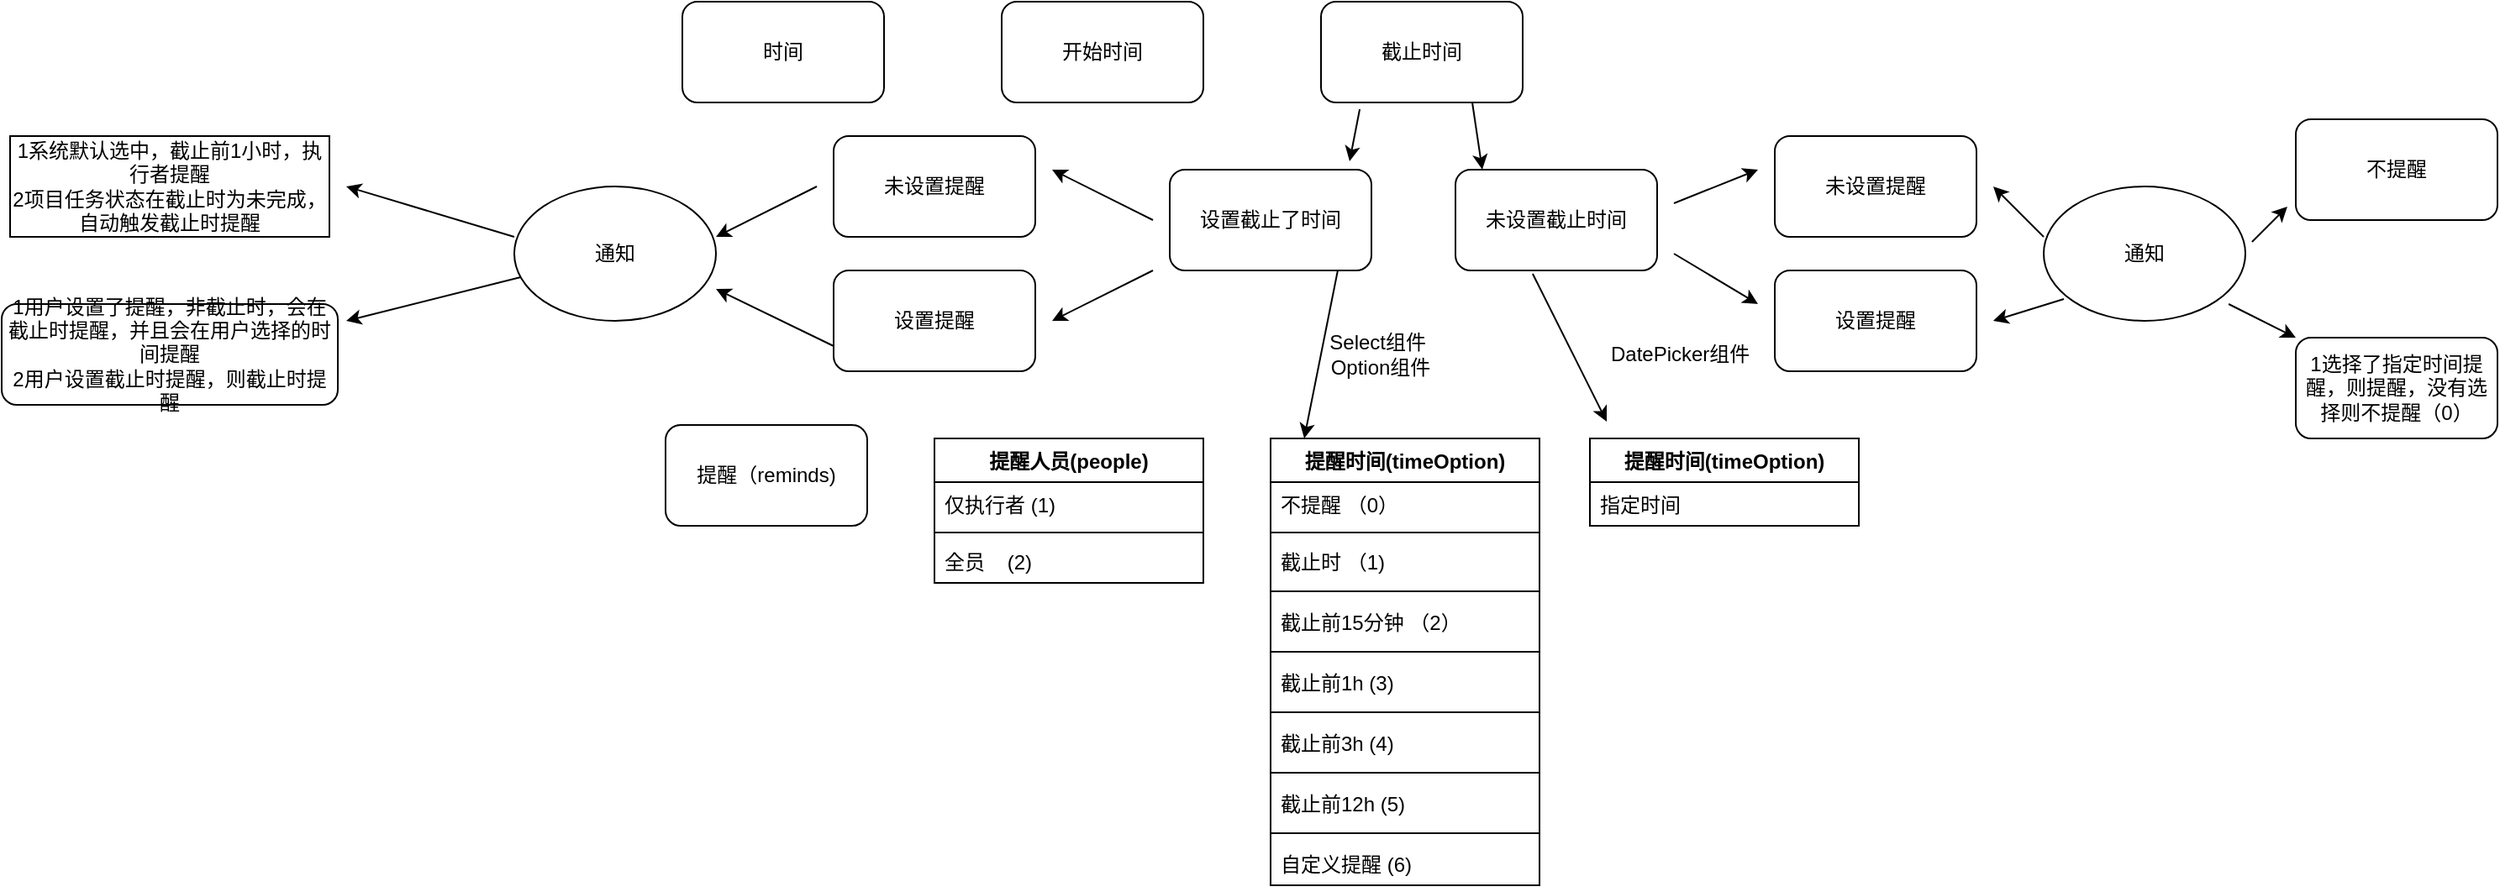 <mxfile version="13.9.2" type="github" pages="2">
  <diagram id="mjQjzFZ3aKfU1gKucydB" name="Page-1">
    <mxGraphModel dx="738" dy="471" grid="1" gridSize="10" guides="1" tooltips="1" connect="1" arrows="1" fold="1" page="1" pageScale="1" pageWidth="2339" pageHeight="3300" math="0" shadow="0">
      <root>
        <mxCell id="0" />
        <mxCell id="1" parent="0" />
        <mxCell id="Q-gZ82rmr-A4SOGIBJ2S-11" value="时间" style="rounded=1;whiteSpace=wrap;html=1;" vertex="1" parent="1">
          <mxGeometry x="760" y="200" width="120" height="60" as="geometry" />
        </mxCell>
        <mxCell id="Q-gZ82rmr-A4SOGIBJ2S-12" value="开始时间" style="rounded=1;whiteSpace=wrap;html=1;" vertex="1" parent="1">
          <mxGeometry x="950" y="200" width="120" height="60" as="geometry" />
        </mxCell>
        <mxCell id="Q-gZ82rmr-A4SOGIBJ2S-13" value="截止时间" style="rounded=1;whiteSpace=wrap;html=1;" vertex="1" parent="1">
          <mxGeometry x="1140" y="200" width="120" height="60" as="geometry" />
        </mxCell>
        <mxCell id="Q-gZ82rmr-A4SOGIBJ2S-14" value="提醒（reminds)" style="rounded=1;whiteSpace=wrap;html=1;" vertex="1" parent="1">
          <mxGeometry x="750" y="452" width="120" height="60" as="geometry" />
        </mxCell>
        <mxCell id="Q-gZ82rmr-A4SOGIBJ2S-66" value="提醒人员(people)" style="swimlane;fontStyle=1;align=center;verticalAlign=top;childLayout=stackLayout;horizontal=1;startSize=26;horizontalStack=0;resizeParent=1;resizeParentMax=0;resizeLast=0;collapsible=1;marginBottom=0;" vertex="1" parent="1">
          <mxGeometry x="910" y="460" width="160" height="86" as="geometry" />
        </mxCell>
        <mxCell id="Q-gZ82rmr-A4SOGIBJ2S-67" value="仅执行者 (1)" style="text;strokeColor=none;fillColor=none;align=left;verticalAlign=top;spacingLeft=4;spacingRight=4;overflow=hidden;rotatable=0;points=[[0,0.5],[1,0.5]];portConstraint=eastwest;" vertex="1" parent="Q-gZ82rmr-A4SOGIBJ2S-66">
          <mxGeometry y="26" width="160" height="26" as="geometry" />
        </mxCell>
        <mxCell id="Q-gZ82rmr-A4SOGIBJ2S-68" value="" style="line;strokeWidth=1;fillColor=none;align=left;verticalAlign=middle;spacingTop=-1;spacingLeft=3;spacingRight=3;rotatable=0;labelPosition=right;points=[];portConstraint=eastwest;" vertex="1" parent="Q-gZ82rmr-A4SOGIBJ2S-66">
          <mxGeometry y="52" width="160" height="8" as="geometry" />
        </mxCell>
        <mxCell id="Q-gZ82rmr-A4SOGIBJ2S-69" value="全员    (2)" style="text;strokeColor=none;fillColor=none;align=left;verticalAlign=top;spacingLeft=4;spacingRight=4;overflow=hidden;rotatable=0;points=[[0,0.5],[1,0.5]];portConstraint=eastwest;" vertex="1" parent="Q-gZ82rmr-A4SOGIBJ2S-66">
          <mxGeometry y="60" width="160" height="26" as="geometry" />
        </mxCell>
        <mxCell id="Q-gZ82rmr-A4SOGIBJ2S-168" value="提醒时间(timeOption)" style="swimlane;fontStyle=1;align=center;verticalAlign=top;childLayout=stackLayout;horizontal=1;startSize=26;horizontalStack=0;resizeParent=1;resizeParentMax=0;resizeLast=0;collapsible=1;marginBottom=0;" vertex="1" parent="1">
          <mxGeometry x="1110" y="460" width="160" height="266" as="geometry" />
        </mxCell>
        <mxCell id="Q-gZ82rmr-A4SOGIBJ2S-169" value="不提醒 （0）" style="text;strokeColor=none;fillColor=none;align=left;verticalAlign=top;spacingLeft=4;spacingRight=4;overflow=hidden;rotatable=0;points=[[0,0.5],[1,0.5]];portConstraint=eastwest;" vertex="1" parent="Q-gZ82rmr-A4SOGIBJ2S-168">
          <mxGeometry y="26" width="160" height="26" as="geometry" />
        </mxCell>
        <mxCell id="Q-gZ82rmr-A4SOGIBJ2S-170" value="" style="line;strokeWidth=1;fillColor=none;align=left;verticalAlign=middle;spacingTop=-1;spacingLeft=3;spacingRight=3;rotatable=0;labelPosition=right;points=[];portConstraint=eastwest;" vertex="1" parent="Q-gZ82rmr-A4SOGIBJ2S-168">
          <mxGeometry y="52" width="160" height="8" as="geometry" />
        </mxCell>
        <mxCell id="Q-gZ82rmr-A4SOGIBJ2S-171" value="截止时 （1)" style="text;strokeColor=none;fillColor=none;align=left;verticalAlign=top;spacingLeft=4;spacingRight=4;overflow=hidden;rotatable=0;points=[[0,0.5],[1,0.5]];portConstraint=eastwest;" vertex="1" parent="Q-gZ82rmr-A4SOGIBJ2S-168">
          <mxGeometry y="60" width="160" height="26" as="geometry" />
        </mxCell>
        <mxCell id="Q-gZ82rmr-A4SOGIBJ2S-175" value="" style="line;strokeWidth=1;html=1;" vertex="1" parent="Q-gZ82rmr-A4SOGIBJ2S-168">
          <mxGeometry y="86" width="160" height="10" as="geometry" />
        </mxCell>
        <mxCell id="Q-gZ82rmr-A4SOGIBJ2S-173" value="截止前15分钟 （2）" style="text;strokeColor=none;fillColor=none;align=left;verticalAlign=top;spacingLeft=4;spacingRight=4;overflow=hidden;rotatable=0;points=[[0,0.5],[1,0.5]];portConstraint=eastwest;" vertex="1" parent="Q-gZ82rmr-A4SOGIBJ2S-168">
          <mxGeometry y="96" width="160" height="26" as="geometry" />
        </mxCell>
        <mxCell id="Q-gZ82rmr-A4SOGIBJ2S-176" value="" style="line;strokeWidth=1;html=1;" vertex="1" parent="Q-gZ82rmr-A4SOGIBJ2S-168">
          <mxGeometry y="122" width="160" height="10" as="geometry" />
        </mxCell>
        <mxCell id="Q-gZ82rmr-A4SOGIBJ2S-174" value="截止前1h (3)" style="text;strokeColor=none;fillColor=none;align=left;verticalAlign=top;spacingLeft=4;spacingRight=4;overflow=hidden;rotatable=0;points=[[0,0.5],[1,0.5]];portConstraint=eastwest;" vertex="1" parent="Q-gZ82rmr-A4SOGIBJ2S-168">
          <mxGeometry y="132" width="160" height="26" as="geometry" />
        </mxCell>
        <mxCell id="Q-gZ82rmr-A4SOGIBJ2S-183" value="" style="line;strokeWidth=1;html=1;" vertex="1" parent="Q-gZ82rmr-A4SOGIBJ2S-168">
          <mxGeometry y="158" width="160" height="10" as="geometry" />
        </mxCell>
        <mxCell id="Q-gZ82rmr-A4SOGIBJ2S-178" value="截止前3h (4)" style="text;strokeColor=none;fillColor=none;align=left;verticalAlign=top;spacingLeft=4;spacingRight=4;overflow=hidden;rotatable=0;points=[[0,0.5],[1,0.5]];portConstraint=eastwest;" vertex="1" parent="Q-gZ82rmr-A4SOGIBJ2S-168">
          <mxGeometry y="168" width="160" height="26" as="geometry" />
        </mxCell>
        <mxCell id="Q-gZ82rmr-A4SOGIBJ2S-184" value="" style="line;strokeWidth=1;html=1;" vertex="1" parent="Q-gZ82rmr-A4SOGIBJ2S-168">
          <mxGeometry y="194" width="160" height="10" as="geometry" />
        </mxCell>
        <mxCell id="Q-gZ82rmr-A4SOGIBJ2S-179" value="截止前12h (5)" style="text;strokeColor=none;fillColor=none;align=left;verticalAlign=top;spacingLeft=4;spacingRight=4;overflow=hidden;rotatable=0;points=[[0,0.5],[1,0.5]];portConstraint=eastwest;" vertex="1" parent="Q-gZ82rmr-A4SOGIBJ2S-168">
          <mxGeometry y="204" width="160" height="26" as="geometry" />
        </mxCell>
        <mxCell id="Q-gZ82rmr-A4SOGIBJ2S-185" value="" style="line;strokeWidth=1;html=1;" vertex="1" parent="Q-gZ82rmr-A4SOGIBJ2S-168">
          <mxGeometry y="230" width="160" height="10" as="geometry" />
        </mxCell>
        <mxCell id="Q-gZ82rmr-A4SOGIBJ2S-180" value="自定义提醒 (6)" style="text;strokeColor=none;fillColor=none;align=left;verticalAlign=top;spacingLeft=4;spacingRight=4;overflow=hidden;rotatable=0;points=[[0,0.5],[1,0.5]];portConstraint=eastwest;" vertex="1" parent="Q-gZ82rmr-A4SOGIBJ2S-168">
          <mxGeometry y="240" width="160" height="26" as="geometry" />
        </mxCell>
        <mxCell id="Q-gZ82rmr-A4SOGIBJ2S-189" value="未设置截止时间" style="rounded=1;whiteSpace=wrap;html=1;" vertex="1" parent="1">
          <mxGeometry x="1220" y="300" width="120" height="60" as="geometry" />
        </mxCell>
        <mxCell id="Q-gZ82rmr-A4SOGIBJ2S-190" value="设置截止了时间" style="rounded=1;whiteSpace=wrap;html=1;" vertex="1" parent="1">
          <mxGeometry x="1050" y="300" width="120" height="60" as="geometry" />
        </mxCell>
        <mxCell id="Q-gZ82rmr-A4SOGIBJ2S-191" value="提醒时间(timeOption)" style="swimlane;fontStyle=1;align=center;verticalAlign=top;childLayout=stackLayout;horizontal=1;startSize=26;horizontalStack=0;resizeParent=1;resizeParentMax=0;resizeLast=0;collapsible=1;marginBottom=0;" vertex="1" parent="1">
          <mxGeometry x="1300" y="460" width="160" height="52" as="geometry" />
        </mxCell>
        <mxCell id="Q-gZ82rmr-A4SOGIBJ2S-192" value="指定时间" style="text;strokeColor=none;fillColor=none;align=left;verticalAlign=top;spacingLeft=4;spacingRight=4;overflow=hidden;rotatable=0;points=[[0,0.5],[1,0.5]];portConstraint=eastwest;" vertex="1" parent="Q-gZ82rmr-A4SOGIBJ2S-191">
          <mxGeometry y="26" width="160" height="26" as="geometry" />
        </mxCell>
        <mxCell id="Q-gZ82rmr-A4SOGIBJ2S-197" value="" style="endArrow=classic;html=1;exitX=0.833;exitY=1;exitDx=0;exitDy=0;exitPerimeter=0;entryX=0.125;entryY=0;entryDx=0;entryDy=0;entryPerimeter=0;" edge="1" parent="1" source="Q-gZ82rmr-A4SOGIBJ2S-190" target="Q-gZ82rmr-A4SOGIBJ2S-168">
          <mxGeometry width="50" height="50" relative="1" as="geometry">
            <mxPoint x="1140" y="350" as="sourcePoint" />
            <mxPoint x="1110" y="410" as="targetPoint" />
          </mxGeometry>
        </mxCell>
        <mxCell id="Q-gZ82rmr-A4SOGIBJ2S-198" value="" style="endArrow=classic;html=1;exitX=0.192;exitY=1.067;exitDx=0;exitDy=0;exitPerimeter=0;" edge="1" parent="1" source="Q-gZ82rmr-A4SOGIBJ2S-13">
          <mxGeometry width="50" height="50" relative="1" as="geometry">
            <mxPoint x="1060" y="460" as="sourcePoint" />
            <mxPoint x="1157" y="295" as="targetPoint" />
          </mxGeometry>
        </mxCell>
        <mxCell id="Q-gZ82rmr-A4SOGIBJ2S-199" value="" style="endArrow=classic;html=1;exitX=0.75;exitY=1;exitDx=0;exitDy=0;entryX=0.133;entryY=0;entryDx=0;entryDy=0;entryPerimeter=0;" edge="1" parent="1" source="Q-gZ82rmr-A4SOGIBJ2S-13" target="Q-gZ82rmr-A4SOGIBJ2S-189">
          <mxGeometry width="50" height="50" relative="1" as="geometry">
            <mxPoint x="1060" y="460" as="sourcePoint" />
            <mxPoint x="1110" y="410" as="targetPoint" />
          </mxGeometry>
        </mxCell>
        <mxCell id="Q-gZ82rmr-A4SOGIBJ2S-200" value="" style="endArrow=classic;html=1;exitX=0.383;exitY=1.033;exitDx=0;exitDy=0;exitPerimeter=0;" edge="1" parent="1" source="Q-gZ82rmr-A4SOGIBJ2S-189">
          <mxGeometry width="50" height="50" relative="1" as="geometry">
            <mxPoint x="1320" y="350" as="sourcePoint" />
            <mxPoint x="1310" y="450" as="targetPoint" />
          </mxGeometry>
        </mxCell>
        <mxCell id="Q-gZ82rmr-A4SOGIBJ2S-202" value="未设置提醒" style="whiteSpace=wrap;html=1;rounded=1;" vertex="1" parent="1">
          <mxGeometry x="850" y="280" width="120" height="60" as="geometry" />
        </mxCell>
        <mxCell id="Q-gZ82rmr-A4SOGIBJ2S-205" value="&amp;nbsp; &amp;nbsp; &amp;nbsp; &amp;nbsp; Select组件&lt;br&gt;&amp;nbsp; &amp;nbsp; &amp;nbsp; &amp;nbsp; &amp;nbsp;Option组件" style="text;html=1;align=center;verticalAlign=middle;resizable=0;points=[];autosize=1;" vertex="1" parent="1">
          <mxGeometry x="1110" y="395" width="100" height="30" as="geometry" />
        </mxCell>
        <mxCell id="Q-gZ82rmr-A4SOGIBJ2S-206" value="&amp;nbsp; &amp;nbsp; &amp;nbsp; &amp;nbsp; &amp;nbsp; &amp;nbsp; &amp;nbsp; &amp;nbsp; &amp;nbsp;DatePicker组件" style="text;html=1;align=center;verticalAlign=middle;resizable=0;points=[];autosize=1;" vertex="1" parent="1">
          <mxGeometry x="1250" y="400" width="150" height="20" as="geometry" />
        </mxCell>
        <mxCell id="Q-gZ82rmr-A4SOGIBJ2S-207" value="设置提醒" style="rounded=1;whiteSpace=wrap;html=1;" vertex="1" parent="1">
          <mxGeometry x="850" y="360" width="120" height="60" as="geometry" />
        </mxCell>
        <mxCell id="Q-gZ82rmr-A4SOGIBJ2S-209" value="未设置提醒" style="whiteSpace=wrap;html=1;rounded=1;" vertex="1" parent="1">
          <mxGeometry x="1410" y="280" width="120" height="60" as="geometry" />
        </mxCell>
        <mxCell id="Q-gZ82rmr-A4SOGIBJ2S-210" value="设置提醒" style="rounded=1;whiteSpace=wrap;html=1;" vertex="1" parent="1">
          <mxGeometry x="1410" y="360" width="120" height="60" as="geometry" />
        </mxCell>
        <mxCell id="Q-gZ82rmr-A4SOGIBJ2S-211" value="" style="endArrow=classic;html=1;" edge="1" parent="1">
          <mxGeometry width="50" height="50" relative="1" as="geometry">
            <mxPoint x="1040" y="330" as="sourcePoint" />
            <mxPoint x="980" y="300" as="targetPoint" />
          </mxGeometry>
        </mxCell>
        <mxCell id="Q-gZ82rmr-A4SOGIBJ2S-212" value="" style="endArrow=classic;html=1;" edge="1" parent="1">
          <mxGeometry width="50" height="50" relative="1" as="geometry">
            <mxPoint x="1040" y="360" as="sourcePoint" />
            <mxPoint x="980" y="390" as="targetPoint" />
          </mxGeometry>
        </mxCell>
        <mxCell id="Q-gZ82rmr-A4SOGIBJ2S-213" value="" style="endArrow=classic;html=1;" edge="1" parent="1">
          <mxGeometry width="50" height="50" relative="1" as="geometry">
            <mxPoint x="1350" y="320" as="sourcePoint" />
            <mxPoint x="1400" y="300" as="targetPoint" />
          </mxGeometry>
        </mxCell>
        <mxCell id="Q-gZ82rmr-A4SOGIBJ2S-215" value="" style="endArrow=classic;html=1;" edge="1" parent="1">
          <mxGeometry width="50" height="50" relative="1" as="geometry">
            <mxPoint x="1350" y="350" as="sourcePoint" />
            <mxPoint x="1400" y="380" as="targetPoint" />
          </mxGeometry>
        </mxCell>
        <mxCell id="Q-gZ82rmr-A4SOGIBJ2S-216" value="通知" style="ellipse;whiteSpace=wrap;html=1;" vertex="1" parent="1">
          <mxGeometry x="660" y="310" width="120" height="80" as="geometry" />
        </mxCell>
        <mxCell id="hosxBrZWb-tp3ugHy3wR-1" value="" style="endArrow=classic;html=1;entryX=1;entryY=0.375;entryDx=0;entryDy=0;entryPerimeter=0;" edge="1" parent="1" target="Q-gZ82rmr-A4SOGIBJ2S-216">
          <mxGeometry width="50" height="50" relative="1" as="geometry">
            <mxPoint x="840" y="310" as="sourcePoint" />
            <mxPoint x="660" y="360" as="targetPoint" />
          </mxGeometry>
        </mxCell>
        <mxCell id="hosxBrZWb-tp3ugHy3wR-2" value="" style="endArrow=classic;html=1;exitX=0;exitY=0.75;exitDx=0;exitDy=0;" edge="1" parent="1" source="Q-gZ82rmr-A4SOGIBJ2S-207">
          <mxGeometry width="50" height="50" relative="1" as="geometry">
            <mxPoint x="610" y="410" as="sourcePoint" />
            <mxPoint x="780" y="371" as="targetPoint" />
          </mxGeometry>
        </mxCell>
        <mxCell id="hosxBrZWb-tp3ugHy3wR-3" value="" style="endArrow=classic;html=1;exitX=0;exitY=0.375;exitDx=0;exitDy=0;exitPerimeter=0;" edge="1" parent="1" source="Q-gZ82rmr-A4SOGIBJ2S-216">
          <mxGeometry width="50" height="50" relative="1" as="geometry">
            <mxPoint x="610" y="410" as="sourcePoint" />
            <mxPoint x="560" y="310" as="targetPoint" />
          </mxGeometry>
        </mxCell>
        <mxCell id="hosxBrZWb-tp3ugHy3wR-4" value="" style="endArrow=classic;html=1;" edge="1" parent="1" source="Q-gZ82rmr-A4SOGIBJ2S-216">
          <mxGeometry width="50" height="50" relative="1" as="geometry">
            <mxPoint x="610" y="410" as="sourcePoint" />
            <mxPoint x="560" y="390" as="targetPoint" />
          </mxGeometry>
        </mxCell>
        <mxCell id="hosxBrZWb-tp3ugHy3wR-5" value="1系统默认选中，截止前1小时，执行者提醒&lt;br&gt;2项目任务状态在截止时为未完成，自动触发截止时提醒" style="whiteSpace=wrap;html=1;" vertex="1" parent="1">
          <mxGeometry x="360" y="280" width="190" height="60" as="geometry" />
        </mxCell>
        <mxCell id="hosxBrZWb-tp3ugHy3wR-6" value="1用户设置了提醒，非截止时，会在截止时提醒，并且会在用户选择的时间提醒&lt;br&gt;2用户设置截止时提醒，则截止时提醒" style="rounded=1;whiteSpace=wrap;html=1;" vertex="1" parent="1">
          <mxGeometry x="355" y="380" width="200" height="60" as="geometry" />
        </mxCell>
        <mxCell id="hosxBrZWb-tp3ugHy3wR-11" value="不提醒" style="whiteSpace=wrap;html=1;rounded=1;" vertex="1" parent="1">
          <mxGeometry x="1720" y="270" width="120" height="60" as="geometry" />
        </mxCell>
        <mxCell id="hosxBrZWb-tp3ugHy3wR-13" value="1选择了指定时间提醒，则提醒，没有选择则不提醒（0）" style="rounded=1;whiteSpace=wrap;html=1;" vertex="1" parent="1">
          <mxGeometry x="1720" y="400" width="120" height="60" as="geometry" />
        </mxCell>
        <mxCell id="hosxBrZWb-tp3ugHy3wR-16" value="通知" style="ellipse;whiteSpace=wrap;html=1;" vertex="1" parent="1">
          <mxGeometry x="1570" y="310" width="120" height="80" as="geometry" />
        </mxCell>
        <mxCell id="hosxBrZWb-tp3ugHy3wR-18" value="" style="endArrow=classic;html=1;exitX=0;exitY=0.375;exitDx=0;exitDy=0;exitPerimeter=0;" edge="1" parent="1" source="hosxBrZWb-tp3ugHy3wR-16">
          <mxGeometry width="50" height="50" relative="1" as="geometry">
            <mxPoint x="1460" y="460" as="sourcePoint" />
            <mxPoint x="1540" y="310" as="targetPoint" />
          </mxGeometry>
        </mxCell>
        <mxCell id="hosxBrZWb-tp3ugHy3wR-19" value="" style="endArrow=classic;html=1;exitX=0.1;exitY=0.838;exitDx=0;exitDy=0;exitPerimeter=0;" edge="1" parent="1" source="hosxBrZWb-tp3ugHy3wR-16">
          <mxGeometry width="50" height="50" relative="1" as="geometry">
            <mxPoint x="1460" y="460" as="sourcePoint" />
            <mxPoint x="1540" y="390" as="targetPoint" />
          </mxGeometry>
        </mxCell>
        <mxCell id="hosxBrZWb-tp3ugHy3wR-20" value="" style="endArrow=classic;html=1;exitX=1.033;exitY=0.413;exitDx=0;exitDy=0;exitPerimeter=0;entryX=-0.042;entryY=0.867;entryDx=0;entryDy=0;entryPerimeter=0;" edge="1" parent="1" source="hosxBrZWb-tp3ugHy3wR-16" target="hosxBrZWb-tp3ugHy3wR-11">
          <mxGeometry width="50" height="50" relative="1" as="geometry">
            <mxPoint x="1460" y="460" as="sourcePoint" />
            <mxPoint x="1750" y="340" as="targetPoint" />
          </mxGeometry>
        </mxCell>
        <mxCell id="hosxBrZWb-tp3ugHy3wR-21" value="" style="endArrow=classic;html=1;exitX=0.917;exitY=0.875;exitDx=0;exitDy=0;exitPerimeter=0;entryX=0;entryY=0;entryDx=0;entryDy=0;" edge="1" parent="1" source="hosxBrZWb-tp3ugHy3wR-16" target="hosxBrZWb-tp3ugHy3wR-13">
          <mxGeometry width="50" height="50" relative="1" as="geometry">
            <mxPoint x="1460" y="460" as="sourcePoint" />
            <mxPoint x="1710" y="420" as="targetPoint" />
          </mxGeometry>
        </mxCell>
      </root>
    </mxGraphModel>
  </diagram>
  <diagram id="OjdW31D7I5CPjap3tIJB" name="Page-2">
    <mxGraphModel dx="776" dy="471" grid="1" gridSize="10" guides="1" tooltips="1" connect="1" arrows="1" fold="1" page="1" pageScale="1" pageWidth="2339" pageHeight="3300" math="0" shadow="0">
      <root>
        <mxCell id="Bi8irvDg_S9jcoTJlWlP-0" />
        <mxCell id="Bi8irvDg_S9jcoTJlWlP-1" parent="Bi8irvDg_S9jcoTJlWlP-0" />
      </root>
    </mxGraphModel>
  </diagram>
</mxfile>
